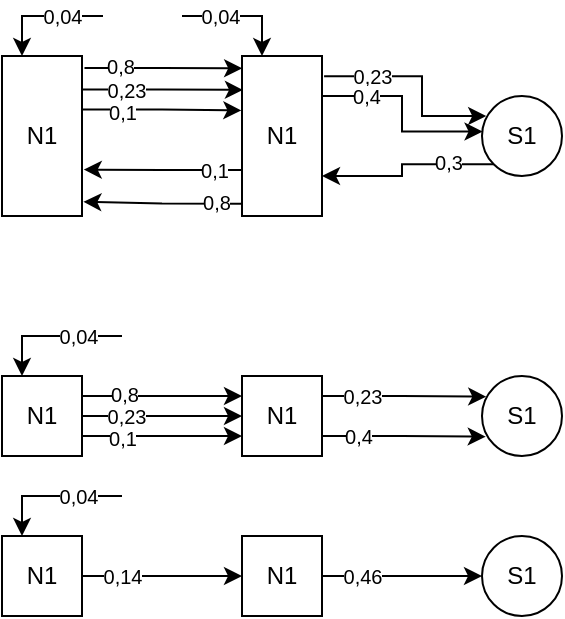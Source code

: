 <mxfile version="22.0.0" type="device">
  <diagram name="Page-1" id="TIUcLRtwMlZfU1tctQyf">
    <mxGraphModel dx="443" dy="283" grid="1" gridSize="10" guides="1" tooltips="1" connect="1" arrows="1" fold="1" page="1" pageScale="1" pageWidth="850" pageHeight="1100" math="0" shadow="0">
      <root>
        <mxCell id="0" />
        <mxCell id="1" parent="0" />
        <mxCell id="uyKo9GfU67xnvpkMiXfj-10" style="edgeStyle=orthogonalEdgeStyle;rounded=0;orthogonalLoop=1;jettySize=auto;html=1;exitX=1;exitY=0.5;exitDx=0;exitDy=0;entryX=0;entryY=0.5;entryDx=0;entryDy=0;" parent="1" source="uyKo9GfU67xnvpkMiXfj-4" target="uyKo9GfU67xnvpkMiXfj-5" edge="1">
          <mxGeometry relative="1" as="geometry" />
        </mxCell>
        <mxCell id="uyKo9GfU67xnvpkMiXfj-14" value="0,23" style="edgeLabel;html=1;align=center;verticalAlign=middle;resizable=0;points=[];fontSize=10;" parent="uyKo9GfU67xnvpkMiXfj-10" vertex="1" connectable="0">
          <mxGeometry x="-0.485" y="1" relative="1" as="geometry">
            <mxPoint x="1" y="1" as="offset" />
          </mxGeometry>
        </mxCell>
        <mxCell id="uyKo9GfU67xnvpkMiXfj-11" style="edgeStyle=orthogonalEdgeStyle;rounded=0;orthogonalLoop=1;jettySize=auto;html=1;exitX=1;exitY=0.75;exitDx=0;exitDy=0;entryX=0;entryY=0.75;entryDx=0;entryDy=0;" parent="1" source="uyKo9GfU67xnvpkMiXfj-4" target="uyKo9GfU67xnvpkMiXfj-5" edge="1">
          <mxGeometry relative="1" as="geometry" />
        </mxCell>
        <mxCell id="uyKo9GfU67xnvpkMiXfj-15" value="0,1" style="edgeLabel;html=1;align=center;verticalAlign=middle;resizable=0;points=[];fontSize=10;" parent="uyKo9GfU67xnvpkMiXfj-11" vertex="1" connectable="0">
          <mxGeometry x="-0.547" y="-1" relative="1" as="geometry">
            <mxPoint x="2" as="offset" />
          </mxGeometry>
        </mxCell>
        <mxCell id="uyKo9GfU67xnvpkMiXfj-12" style="edgeStyle=orthogonalEdgeStyle;rounded=0;orthogonalLoop=1;jettySize=auto;html=1;exitX=1;exitY=0.25;exitDx=0;exitDy=0;entryX=0;entryY=0.25;entryDx=0;entryDy=0;" parent="1" source="uyKo9GfU67xnvpkMiXfj-4" target="uyKo9GfU67xnvpkMiXfj-5" edge="1">
          <mxGeometry relative="1" as="geometry" />
        </mxCell>
        <mxCell id="uyKo9GfU67xnvpkMiXfj-13" value="0,8" style="edgeLabel;html=1;align=center;verticalAlign=middle;resizable=0;points=[];fontSize=10;" parent="uyKo9GfU67xnvpkMiXfj-12" vertex="1" connectable="0">
          <mxGeometry x="-0.617" y="1" relative="1" as="geometry">
            <mxPoint x="5" as="offset" />
          </mxGeometry>
        </mxCell>
        <mxCell id="uyKo9GfU67xnvpkMiXfj-4" value="N1" style="rounded=0;whiteSpace=wrap;html=1;" parent="1" vertex="1">
          <mxGeometry x="40" y="200" width="40" height="40" as="geometry" />
        </mxCell>
        <mxCell id="uyKo9GfU67xnvpkMiXfj-5" value="N1" style="rounded=0;whiteSpace=wrap;html=1;" parent="1" vertex="1">
          <mxGeometry x="160" y="200" width="40" height="40" as="geometry" />
        </mxCell>
        <mxCell id="uyKo9GfU67xnvpkMiXfj-6" value="S1" style="ellipse;whiteSpace=wrap;html=1;aspect=fixed;" parent="1" vertex="1">
          <mxGeometry x="280" y="200" width="40" height="40" as="geometry" />
        </mxCell>
        <mxCell id="uyKo9GfU67xnvpkMiXfj-16" style="edgeStyle=orthogonalEdgeStyle;rounded=0;orthogonalLoop=1;jettySize=auto;html=1;exitX=1;exitY=0.25;exitDx=0;exitDy=0;entryX=0.053;entryY=0.259;entryDx=0;entryDy=0;entryPerimeter=0;" parent="1" source="uyKo9GfU67xnvpkMiXfj-5" target="uyKo9GfU67xnvpkMiXfj-6" edge="1">
          <mxGeometry relative="1" as="geometry" />
        </mxCell>
        <mxCell id="uyKo9GfU67xnvpkMiXfj-18" value="0,23" style="edgeLabel;html=1;align=center;verticalAlign=middle;resizable=0;points=[];fontSize=10;" parent="uyKo9GfU67xnvpkMiXfj-16" vertex="1" connectable="0">
          <mxGeometry x="-0.49" relative="1" as="geometry">
            <mxPoint x="-1" as="offset" />
          </mxGeometry>
        </mxCell>
        <mxCell id="uyKo9GfU67xnvpkMiXfj-17" style="edgeStyle=orthogonalEdgeStyle;rounded=0;orthogonalLoop=1;jettySize=auto;html=1;exitX=1;exitY=0.75;exitDx=0;exitDy=0;entryX=0.047;entryY=0.759;entryDx=0;entryDy=0;entryPerimeter=0;" parent="1" source="uyKo9GfU67xnvpkMiXfj-5" target="uyKo9GfU67xnvpkMiXfj-6" edge="1">
          <mxGeometry relative="1" as="geometry" />
        </mxCell>
        <mxCell id="uyKo9GfU67xnvpkMiXfj-19" value="0,4" style="edgeLabel;html=1;align=center;verticalAlign=middle;resizable=0;points=[];fontSize=10;" parent="uyKo9GfU67xnvpkMiXfj-17" vertex="1" connectable="0">
          <mxGeometry x="-0.462" relative="1" as="geometry">
            <mxPoint x="-4" as="offset" />
          </mxGeometry>
        </mxCell>
        <mxCell id="uyKo9GfU67xnvpkMiXfj-20" style="edgeStyle=orthogonalEdgeStyle;rounded=0;orthogonalLoop=1;jettySize=auto;html=1;exitX=1;exitY=0.5;exitDx=0;exitDy=0;entryX=0;entryY=0.5;entryDx=0;entryDy=0;" parent="1" source="uyKo9GfU67xnvpkMiXfj-26" target="uyKo9GfU67xnvpkMiXfj-27" edge="1">
          <mxGeometry relative="1" as="geometry" />
        </mxCell>
        <mxCell id="uyKo9GfU67xnvpkMiXfj-34" value="0,14" style="edgeLabel;html=1;align=center;verticalAlign=middle;resizable=0;points=[];fontSize=10;" parent="uyKo9GfU67xnvpkMiXfj-20" vertex="1" connectable="0">
          <mxGeometry x="-0.113" y="-1" relative="1" as="geometry">
            <mxPoint x="-16" y="-1" as="offset" />
          </mxGeometry>
        </mxCell>
        <mxCell id="uyKo9GfU67xnvpkMiXfj-26" value="N1" style="rounded=0;whiteSpace=wrap;html=1;" parent="1" vertex="1">
          <mxGeometry x="40" y="280" width="40" height="40" as="geometry" />
        </mxCell>
        <mxCell id="uyKo9GfU67xnvpkMiXfj-33" style="edgeStyle=orthogonalEdgeStyle;rounded=0;orthogonalLoop=1;jettySize=auto;html=1;exitX=1;exitY=0.5;exitDx=0;exitDy=0;entryX=0;entryY=0.5;entryDx=0;entryDy=0;" parent="1" source="uyKo9GfU67xnvpkMiXfj-27" target="uyKo9GfU67xnvpkMiXfj-28" edge="1">
          <mxGeometry relative="1" as="geometry" />
        </mxCell>
        <mxCell id="uyKo9GfU67xnvpkMiXfj-36" value="0,46" style="edgeLabel;html=1;align=center;verticalAlign=middle;resizable=0;points=[];fontSize=10;" parent="uyKo9GfU67xnvpkMiXfj-33" vertex="1" connectable="0">
          <mxGeometry x="-0.613" y="-1" relative="1" as="geometry">
            <mxPoint x="4" y="-1" as="offset" />
          </mxGeometry>
        </mxCell>
        <mxCell id="uyKo9GfU67xnvpkMiXfj-27" value="N1" style="rounded=0;whiteSpace=wrap;html=1;" parent="1" vertex="1">
          <mxGeometry x="160" y="280" width="40" height="40" as="geometry" />
        </mxCell>
        <mxCell id="uyKo9GfU67xnvpkMiXfj-28" value="S1" style="ellipse;whiteSpace=wrap;html=1;aspect=fixed;" parent="1" vertex="1">
          <mxGeometry x="280" y="280" width="40" height="40" as="geometry" />
        </mxCell>
        <mxCell id="h8cG6MaFyr7cd8sGfwu7-1" style="edgeStyle=orthogonalEdgeStyle;rounded=0;orthogonalLoop=1;jettySize=auto;html=1;exitX=0.977;exitY=0.21;exitDx=0;exitDy=0;entryX=0.012;entryY=0.212;entryDx=0;entryDy=0;exitPerimeter=0;entryPerimeter=0;" edge="1" parent="1" source="h8cG6MaFyr7cd8sGfwu7-7" target="h8cG6MaFyr7cd8sGfwu7-8">
          <mxGeometry relative="1" as="geometry" />
        </mxCell>
        <mxCell id="h8cG6MaFyr7cd8sGfwu7-2" value="0,23" style="edgeLabel;html=1;align=center;verticalAlign=middle;resizable=0;points=[];fontSize=10;" vertex="1" connectable="0" parent="h8cG6MaFyr7cd8sGfwu7-1">
          <mxGeometry x="-0.485" y="1" relative="1" as="geometry">
            <mxPoint x="2" y="1" as="offset" />
          </mxGeometry>
        </mxCell>
        <mxCell id="h8cG6MaFyr7cd8sGfwu7-3" style="edgeStyle=orthogonalEdgeStyle;rounded=0;orthogonalLoop=1;jettySize=auto;html=1;exitX=0.997;exitY=0.335;exitDx=0;exitDy=0;entryX=-0.008;entryY=0.34;entryDx=0;entryDy=0;exitPerimeter=0;entryPerimeter=0;" edge="1" parent="1" source="h8cG6MaFyr7cd8sGfwu7-7" target="h8cG6MaFyr7cd8sGfwu7-8">
          <mxGeometry relative="1" as="geometry" />
        </mxCell>
        <mxCell id="h8cG6MaFyr7cd8sGfwu7-4" value="0,1" style="edgeLabel;html=1;align=center;verticalAlign=middle;resizable=0;points=[];fontSize=10;" vertex="1" connectable="0" parent="h8cG6MaFyr7cd8sGfwu7-3">
          <mxGeometry x="-0.547" y="-1" relative="1" as="geometry">
            <mxPoint x="2" as="offset" />
          </mxGeometry>
        </mxCell>
        <mxCell id="h8cG6MaFyr7cd8sGfwu7-5" style="edgeStyle=orthogonalEdgeStyle;rounded=0;orthogonalLoop=1;jettySize=auto;html=1;exitX=1.031;exitY=0.075;exitDx=0;exitDy=0;entryX=0.002;entryY=0.077;entryDx=0;entryDy=0;exitPerimeter=0;entryPerimeter=0;" edge="1" parent="1" source="h8cG6MaFyr7cd8sGfwu7-7" target="h8cG6MaFyr7cd8sGfwu7-8">
          <mxGeometry relative="1" as="geometry" />
        </mxCell>
        <mxCell id="h8cG6MaFyr7cd8sGfwu7-6" value="0,8" style="edgeLabel;html=1;align=center;verticalAlign=middle;resizable=0;points=[];fontSize=10;" vertex="1" connectable="0" parent="h8cG6MaFyr7cd8sGfwu7-5">
          <mxGeometry x="-0.617" y="1" relative="1" as="geometry">
            <mxPoint x="3" as="offset" />
          </mxGeometry>
        </mxCell>
        <mxCell id="h8cG6MaFyr7cd8sGfwu7-22" style="edgeStyle=orthogonalEdgeStyle;rounded=0;orthogonalLoop=1;jettySize=auto;html=1;exitX=0.25;exitY=0;exitDx=0;exitDy=0;endArrow=none;endFill=0;startArrow=classic;startFill=1;" edge="1" parent="1" source="h8cG6MaFyr7cd8sGfwu7-7">
          <mxGeometry relative="1" as="geometry">
            <mxPoint x="90" y="20" as="targetPoint" />
          </mxGeometry>
        </mxCell>
        <mxCell id="h8cG6MaFyr7cd8sGfwu7-23" value="0,04" style="edgeLabel;html=1;align=center;verticalAlign=middle;resizable=0;points=[];fontSize=10;" vertex="1" connectable="0" parent="h8cG6MaFyr7cd8sGfwu7-22">
          <mxGeometry x="0.803" relative="1" as="geometry">
            <mxPoint x="-15" as="offset" />
          </mxGeometry>
        </mxCell>
        <mxCell id="h8cG6MaFyr7cd8sGfwu7-7" value="N1" style="rounded=0;whiteSpace=wrap;html=1;" vertex="1" parent="1">
          <mxGeometry x="40" y="40" width="40" height="80" as="geometry" />
        </mxCell>
        <mxCell id="h8cG6MaFyr7cd8sGfwu7-14" style="edgeStyle=orthogonalEdgeStyle;rounded=0;orthogonalLoop=1;jettySize=auto;html=1;exitX=0.007;exitY=0.923;exitDx=0;exitDy=0;entryX=1.017;entryY=0.911;entryDx=0;entryDy=0;exitPerimeter=0;entryPerimeter=0;" edge="1" parent="1" source="h8cG6MaFyr7cd8sGfwu7-8" target="h8cG6MaFyr7cd8sGfwu7-7">
          <mxGeometry relative="1" as="geometry" />
        </mxCell>
        <mxCell id="h8cG6MaFyr7cd8sGfwu7-20" value="0,8" style="edgeLabel;html=1;align=center;verticalAlign=middle;resizable=0;points=[];fontSize=10;" vertex="1" connectable="0" parent="h8cG6MaFyr7cd8sGfwu7-14">
          <mxGeometry x="-0.208" y="-1" relative="1" as="geometry">
            <mxPoint x="18" as="offset" />
          </mxGeometry>
        </mxCell>
        <mxCell id="h8cG6MaFyr7cd8sGfwu7-16" style="edgeStyle=orthogonalEdgeStyle;rounded=0;orthogonalLoop=1;jettySize=auto;html=1;exitX=-0.008;exitY=0.712;exitDx=0;exitDy=0;entryX=1.022;entryY=0.71;entryDx=0;entryDy=0;entryPerimeter=0;exitPerimeter=0;" edge="1" parent="1" source="h8cG6MaFyr7cd8sGfwu7-8" target="h8cG6MaFyr7cd8sGfwu7-7">
          <mxGeometry relative="1" as="geometry" />
        </mxCell>
        <mxCell id="h8cG6MaFyr7cd8sGfwu7-18" value="0,1" style="edgeLabel;html=1;align=center;verticalAlign=middle;resizable=0;points=[];fontSize=10;" vertex="1" connectable="0" parent="h8cG6MaFyr7cd8sGfwu7-16">
          <mxGeometry x="-0.65" relative="1" as="geometry">
            <mxPoint as="offset" />
          </mxGeometry>
        </mxCell>
        <mxCell id="h8cG6MaFyr7cd8sGfwu7-24" style="edgeStyle=orthogonalEdgeStyle;rounded=0;orthogonalLoop=1;jettySize=auto;html=1;exitX=0.25;exitY=0;exitDx=0;exitDy=0;startArrow=classic;startFill=1;endArrow=none;endFill=0;" edge="1" parent="1" source="h8cG6MaFyr7cd8sGfwu7-8">
          <mxGeometry relative="1" as="geometry">
            <mxPoint x="130" y="20" as="targetPoint" />
            <Array as="points">
              <mxPoint x="170" y="20" />
            </Array>
          </mxGeometry>
        </mxCell>
        <mxCell id="h8cG6MaFyr7cd8sGfwu7-25" value="0,04" style="edgeLabel;html=1;align=center;verticalAlign=middle;resizable=0;points=[];fontSize=10;" vertex="1" connectable="0" parent="h8cG6MaFyr7cd8sGfwu7-24">
          <mxGeometry x="0.381" relative="1" as="geometry">
            <mxPoint as="offset" />
          </mxGeometry>
        </mxCell>
        <mxCell id="h8cG6MaFyr7cd8sGfwu7-8" value="N1" style="rounded=0;whiteSpace=wrap;html=1;" vertex="1" parent="1">
          <mxGeometry x="160" y="40" width="40" height="80" as="geometry" />
        </mxCell>
        <mxCell id="h8cG6MaFyr7cd8sGfwu7-17" style="edgeStyle=orthogonalEdgeStyle;rounded=0;orthogonalLoop=1;jettySize=auto;html=1;exitX=0;exitY=1;exitDx=0;exitDy=0;entryX=1;entryY=0.75;entryDx=0;entryDy=0;" edge="1" parent="1" source="h8cG6MaFyr7cd8sGfwu7-9" target="h8cG6MaFyr7cd8sGfwu7-8">
          <mxGeometry relative="1" as="geometry" />
        </mxCell>
        <mxCell id="h8cG6MaFyr7cd8sGfwu7-21" value="0,3" style="edgeLabel;html=1;align=center;verticalAlign=middle;resizable=0;points=[];fontSize=10;" vertex="1" connectable="0" parent="h8cG6MaFyr7cd8sGfwu7-17">
          <mxGeometry x="-0.489" y="-1" relative="1" as="geometry">
            <mxPoint as="offset" />
          </mxGeometry>
        </mxCell>
        <mxCell id="h8cG6MaFyr7cd8sGfwu7-9" value="S1" style="ellipse;whiteSpace=wrap;html=1;aspect=fixed;" vertex="1" parent="1">
          <mxGeometry x="280" y="60" width="40" height="40" as="geometry" />
        </mxCell>
        <mxCell id="h8cG6MaFyr7cd8sGfwu7-10" style="edgeStyle=orthogonalEdgeStyle;rounded=0;orthogonalLoop=1;jettySize=auto;html=1;exitX=1.026;exitY=0.126;exitDx=0;exitDy=0;entryX=0.053;entryY=0.259;entryDx=0;entryDy=0;entryPerimeter=0;exitPerimeter=0;" edge="1" parent="1" source="h8cG6MaFyr7cd8sGfwu7-8" target="h8cG6MaFyr7cd8sGfwu7-9">
          <mxGeometry relative="1" as="geometry">
            <Array as="points">
              <mxPoint x="250" y="50" />
              <mxPoint x="250" y="70" />
              <mxPoint x="282" y="70" />
            </Array>
          </mxGeometry>
        </mxCell>
        <mxCell id="h8cG6MaFyr7cd8sGfwu7-11" value="0,23" style="edgeLabel;html=1;align=center;verticalAlign=middle;resizable=0;points=[];fontSize=10;" vertex="1" connectable="0" parent="h8cG6MaFyr7cd8sGfwu7-10">
          <mxGeometry x="-0.49" relative="1" as="geometry">
            <mxPoint x="-2" as="offset" />
          </mxGeometry>
        </mxCell>
        <mxCell id="h8cG6MaFyr7cd8sGfwu7-12" style="edgeStyle=orthogonalEdgeStyle;rounded=0;orthogonalLoop=1;jettySize=auto;html=1;exitX=1;exitY=0.25;exitDx=0;exitDy=0;entryX=0.007;entryY=0.444;entryDx=0;entryDy=0;entryPerimeter=0;" edge="1" parent="1" source="h8cG6MaFyr7cd8sGfwu7-8" target="h8cG6MaFyr7cd8sGfwu7-9">
          <mxGeometry relative="1" as="geometry" />
        </mxCell>
        <mxCell id="h8cG6MaFyr7cd8sGfwu7-13" value="0,4" style="edgeLabel;html=1;align=center;verticalAlign=middle;resizable=0;points=[];fontSize=10;" vertex="1" connectable="0" parent="h8cG6MaFyr7cd8sGfwu7-12">
          <mxGeometry x="-0.462" relative="1" as="geometry">
            <mxPoint x="-5" as="offset" />
          </mxGeometry>
        </mxCell>
        <mxCell id="h8cG6MaFyr7cd8sGfwu7-26" style="edgeStyle=orthogonalEdgeStyle;rounded=0;orthogonalLoop=1;jettySize=auto;html=1;exitX=0.25;exitY=0;exitDx=0;exitDy=0;endArrow=none;endFill=0;startArrow=classic;startFill=1;" edge="1" parent="1" source="uyKo9GfU67xnvpkMiXfj-4">
          <mxGeometry relative="1" as="geometry">
            <mxPoint x="100" y="180" as="targetPoint" />
            <mxPoint x="60" y="50" as="sourcePoint" />
            <Array as="points">
              <mxPoint x="50" y="180" />
            </Array>
          </mxGeometry>
        </mxCell>
        <mxCell id="h8cG6MaFyr7cd8sGfwu7-27" value="0,04" style="edgeLabel;html=1;align=center;verticalAlign=middle;resizable=0;points=[];fontSize=10;" vertex="1" connectable="0" parent="h8cG6MaFyr7cd8sGfwu7-26">
          <mxGeometry x="0.803" relative="1" as="geometry">
            <mxPoint x="-15" as="offset" />
          </mxGeometry>
        </mxCell>
        <mxCell id="h8cG6MaFyr7cd8sGfwu7-28" style="edgeStyle=orthogonalEdgeStyle;rounded=0;orthogonalLoop=1;jettySize=auto;html=1;exitX=0.25;exitY=0;exitDx=0;exitDy=0;endArrow=none;endFill=0;startArrow=classic;startFill=1;" edge="1" parent="1" source="uyKo9GfU67xnvpkMiXfj-26">
          <mxGeometry relative="1" as="geometry">
            <mxPoint x="100" y="260" as="targetPoint" />
            <mxPoint x="50" y="280" as="sourcePoint" />
            <Array as="points">
              <mxPoint x="50" y="260" />
            </Array>
          </mxGeometry>
        </mxCell>
        <mxCell id="h8cG6MaFyr7cd8sGfwu7-29" value="0,04" style="edgeLabel;html=1;align=center;verticalAlign=middle;resizable=0;points=[];fontSize=10;" vertex="1" connectable="0" parent="h8cG6MaFyr7cd8sGfwu7-28">
          <mxGeometry x="0.803" relative="1" as="geometry">
            <mxPoint x="-15" as="offset" />
          </mxGeometry>
        </mxCell>
      </root>
    </mxGraphModel>
  </diagram>
</mxfile>
